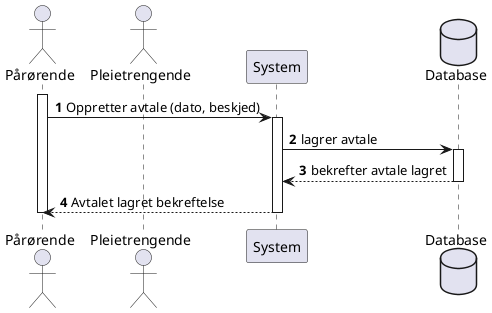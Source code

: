 @startuml
'https://plantuml.com/sequence-diagram
autonumber
actor Pårørende as pårørende
actor Pleietrengende as pleietrengende
participant System as system
database Database as db


activate pårørende
pårørende -> system:Oppretter avtale (dato, beskjed)
activate system
system -> db: lagrer avtale
activate db
db --> system: bekrefter avtale lagret
deactivate db
system --> pårørende: Avtalet lagret bekreftelse
deactivate system

deactivate pårørende

@enduml